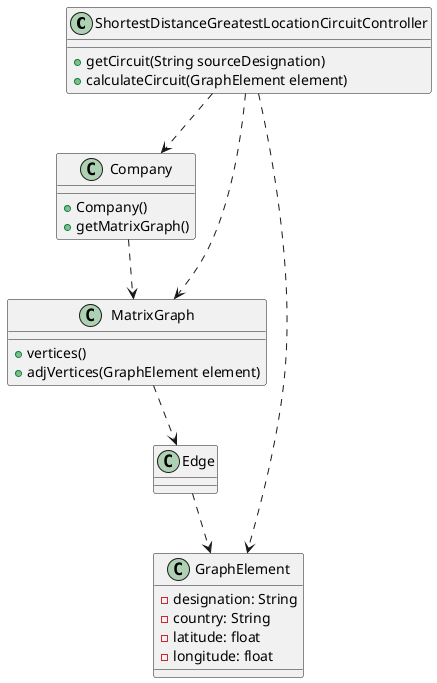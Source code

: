 @startuml
ShortestDistanceGreatestLocationCircuitController ..>Company
ShortestDistanceGreatestLocationCircuitController ..>MatrixGraph
Company ..>MatrixGraph
MatrixGraph ..>Edge
ShortestDistanceGreatestLocationCircuitController ..>GraphElement
Edge ..>GraphElement


ShortestDistanceGreatestLocationCircuitController : +getCircuit(String sourceDesignation)
ShortestDistanceGreatestLocationCircuitController : +calculateCircuit(GraphElement element)


Company : +Company()
Company : +getMatrixGraph()

MatrixGraph : +vertices()
MatrixGraph : +adjVertices(GraphElement element)


GraphElement : -designation: String
GraphElement : -country: String
GraphElement : -latitude: float
GraphElement : -longitude: float
@enduml